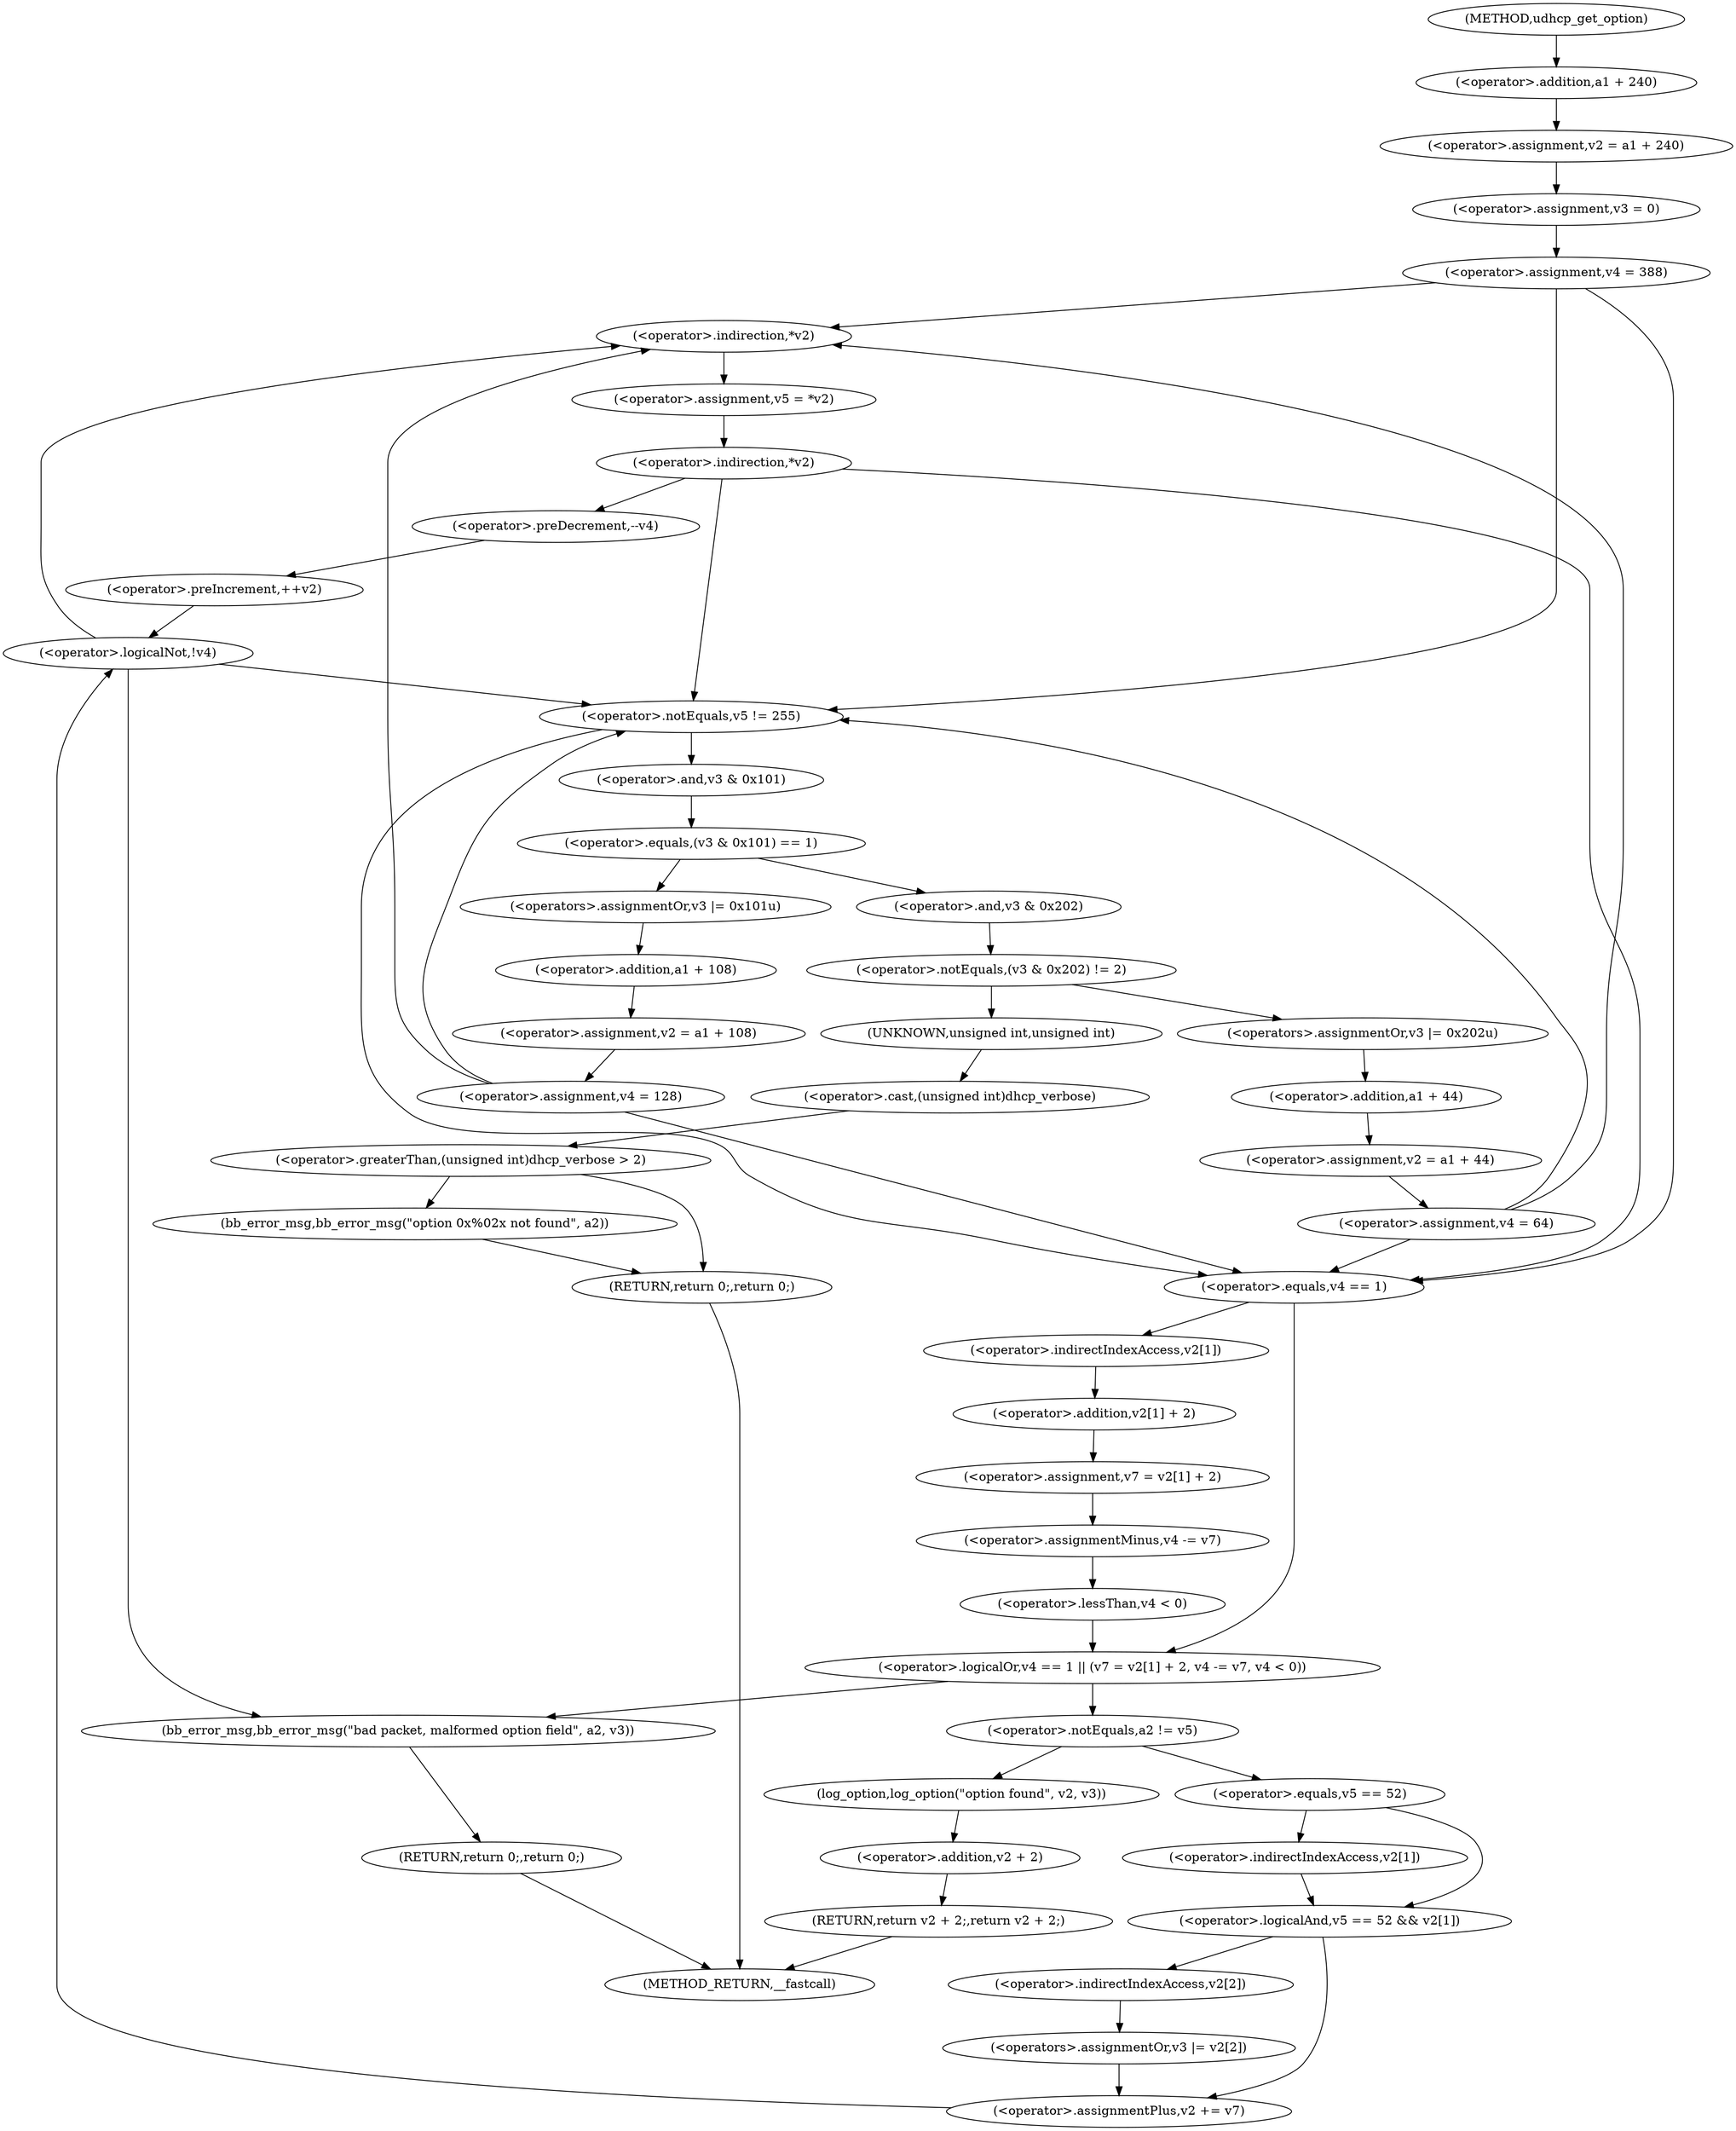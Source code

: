 digraph udhcp_get_option {  
"1000115" [label = "(<operator>.assignment,v2 = a1 + 240)" ]
"1000117" [label = "(<operator>.addition,a1 + 240)" ]
"1000120" [label = "(<operator>.assignment,v3 = 0)" ]
"1000123" [label = "(<operator>.assignment,v4 = 388)" ]
"1000132" [label = "(<operator>.assignment,v5 = *v2)" ]
"1000134" [label = "(<operator>.indirection,*v2)" ]
"1000137" [label = "(<operator>.indirection,*v2)" ]
"1000140" [label = "(<operator>.preDecrement,--v4)" ]
"1000142" [label = "(<operator>.preIncrement,++v2)" ]
"1000146" [label = "(<operator>.logicalNot,!v4)" ]
"1000150" [label = "(<operator>.notEquals,v5 != 255)" ]
"1000155" [label = "(<operator>.equals,(v3 & 0x101) == 1)" ]
"1000156" [label = "(<operator>.and,v3 & 0x101)" ]
"1000161" [label = "(<operators>.assignmentOr,v3 |= 0x101u)" ]
"1000164" [label = "(<operator>.assignment,v2 = a1 + 108)" ]
"1000166" [label = "(<operator>.addition,a1 + 108)" ]
"1000169" [label = "(<operator>.assignment,v4 = 128)" ]
"1000175" [label = "(<operator>.notEquals,(v3 & 0x202) != 2)" ]
"1000176" [label = "(<operator>.and,v3 & 0x202)" ]
"1000182" [label = "(<operator>.greaterThan,(unsigned int)dhcp_verbose > 2)" ]
"1000183" [label = "(<operator>.cast,(unsigned int)dhcp_verbose)" ]
"1000184" [label = "(UNKNOWN,unsigned int,unsigned int)" ]
"1000187" [label = "(bb_error_msg,bb_error_msg(\"option 0x%02x not found\", a2))" ]
"1000190" [label = "(RETURN,return 0;,return 0;)" ]
"1000192" [label = "(<operators>.assignmentOr,v3 |= 0x202u)" ]
"1000195" [label = "(<operator>.assignment,v2 = a1 + 44)" ]
"1000197" [label = "(<operator>.addition,a1 + 44)" ]
"1000200" [label = "(<operator>.assignment,v4 = 64)" ]
"1000204" [label = "(<operator>.logicalOr,v4 == 1 || (v7 = v2[1] + 2, v4 -= v7, v4 < 0))" ]
"1000205" [label = "(<operator>.equals,v4 == 1)" ]
"1000209" [label = "(<operator>.assignment,v7 = v2[1] + 2)" ]
"1000211" [label = "(<operator>.addition,v2[1] + 2)" ]
"1000212" [label = "(<operator>.indirectIndexAccess,v2[1])" ]
"1000217" [label = "(<operator>.assignmentMinus,v4 -= v7)" ]
"1000220" [label = "(<operator>.lessThan,v4 < 0)" ]
"1000225" [label = "(bb_error_msg,bb_error_msg(\"bad packet, malformed option field\", a2, v3))" ]
"1000229" [label = "(RETURN,return 0;,return 0;)" ]
"1000232" [label = "(<operator>.notEquals,a2 != v5)" ]
"1000237" [label = "(<operator>.logicalAnd,v5 == 52 && v2[1])" ]
"1000238" [label = "(<operator>.equals,v5 == 52)" ]
"1000241" [label = "(<operator>.indirectIndexAccess,v2[1])" ]
"1000244" [label = "(<operators>.assignmentOr,v3 |= v2[2])" ]
"1000246" [label = "(<operator>.indirectIndexAccess,v2[2])" ]
"1000249" [label = "(<operator>.assignmentPlus,v2 += v7)" ]
"1000253" [label = "(log_option,log_option(\"option found\", v2, v3))" ]
"1000257" [label = "(RETURN,return v2 + 2;,return v2 + 2;)" ]
"1000258" [label = "(<operator>.addition,v2 + 2)" ]
"1000106" [label = "(METHOD,udhcp_get_option)" ]
"1000261" [label = "(METHOD_RETURN,__fastcall)" ]
  "1000115" -> "1000120" 
  "1000117" -> "1000115" 
  "1000120" -> "1000123" 
  "1000123" -> "1000134" 
  "1000123" -> "1000150" 
  "1000123" -> "1000205" 
  "1000132" -> "1000137" 
  "1000134" -> "1000132" 
  "1000137" -> "1000150" 
  "1000137" -> "1000205" 
  "1000137" -> "1000140" 
  "1000140" -> "1000142" 
  "1000142" -> "1000146" 
  "1000146" -> "1000134" 
  "1000146" -> "1000150" 
  "1000146" -> "1000225" 
  "1000150" -> "1000205" 
  "1000150" -> "1000156" 
  "1000155" -> "1000161" 
  "1000155" -> "1000176" 
  "1000156" -> "1000155" 
  "1000161" -> "1000166" 
  "1000164" -> "1000169" 
  "1000166" -> "1000164" 
  "1000169" -> "1000134" 
  "1000169" -> "1000150" 
  "1000169" -> "1000205" 
  "1000175" -> "1000184" 
  "1000175" -> "1000192" 
  "1000176" -> "1000175" 
  "1000182" -> "1000187" 
  "1000182" -> "1000190" 
  "1000183" -> "1000182" 
  "1000184" -> "1000183" 
  "1000187" -> "1000190" 
  "1000190" -> "1000261" 
  "1000192" -> "1000197" 
  "1000195" -> "1000200" 
  "1000197" -> "1000195" 
  "1000200" -> "1000134" 
  "1000200" -> "1000150" 
  "1000200" -> "1000205" 
  "1000204" -> "1000225" 
  "1000204" -> "1000232" 
  "1000205" -> "1000204" 
  "1000205" -> "1000212" 
  "1000209" -> "1000217" 
  "1000211" -> "1000209" 
  "1000212" -> "1000211" 
  "1000217" -> "1000220" 
  "1000220" -> "1000204" 
  "1000225" -> "1000229" 
  "1000229" -> "1000261" 
  "1000232" -> "1000238" 
  "1000232" -> "1000253" 
  "1000237" -> "1000246" 
  "1000237" -> "1000249" 
  "1000238" -> "1000237" 
  "1000238" -> "1000241" 
  "1000241" -> "1000237" 
  "1000244" -> "1000249" 
  "1000246" -> "1000244" 
  "1000249" -> "1000146" 
  "1000253" -> "1000258" 
  "1000257" -> "1000261" 
  "1000258" -> "1000257" 
  "1000106" -> "1000117" 
}
